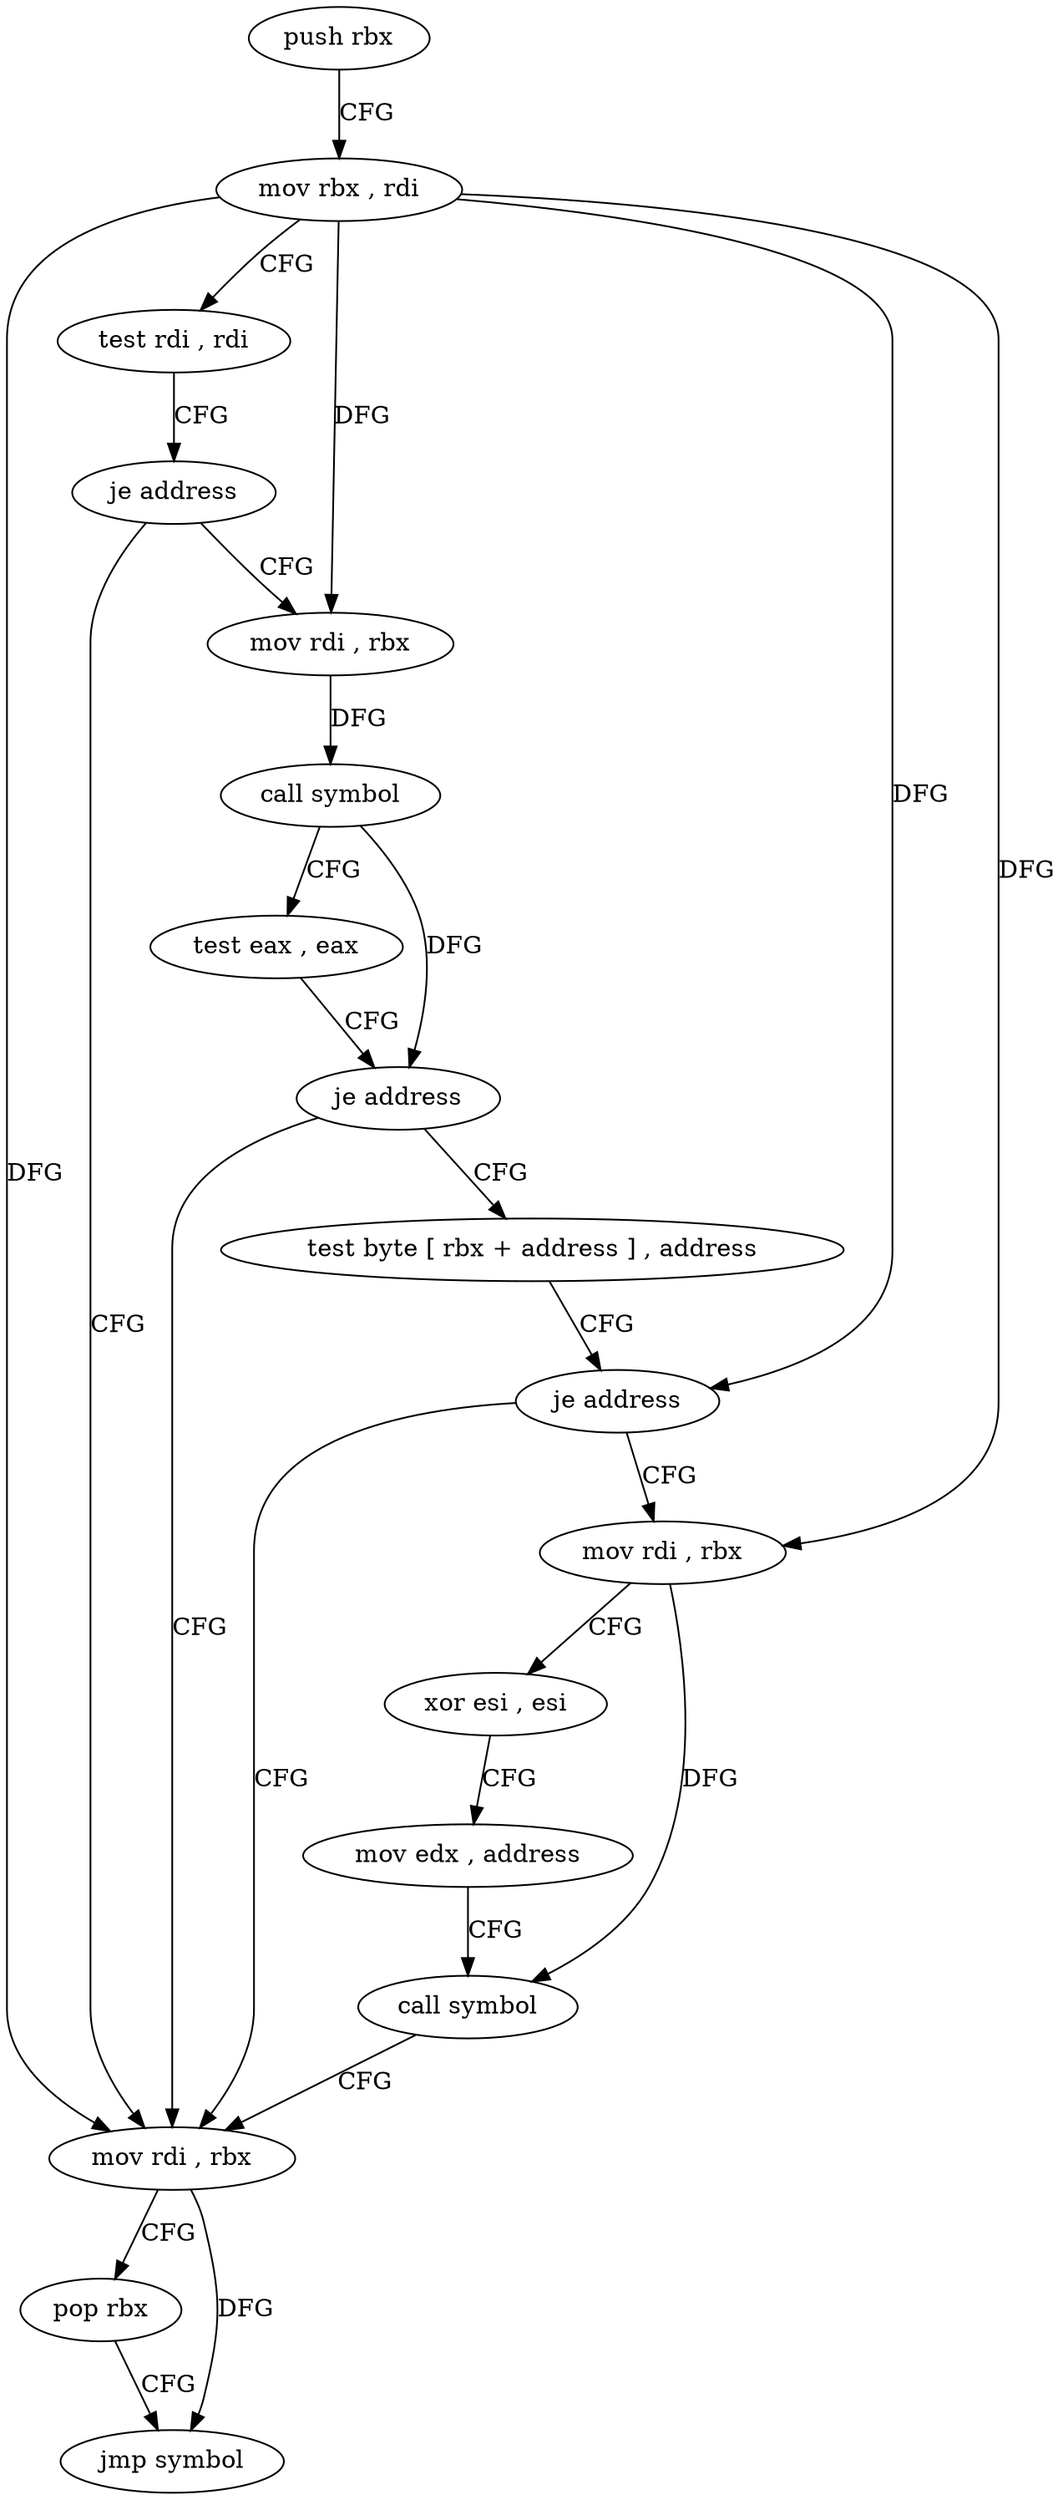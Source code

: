 digraph "func" {
"4266160" [label = "push rbx" ]
"4266161" [label = "mov rbx , rdi" ]
"4266164" [label = "test rdi , rdi" ]
"4266167" [label = "je address" ]
"4266202" [label = "mov rdi , rbx" ]
"4266169" [label = "mov rdi , rbx" ]
"4266205" [label = "pop rbx" ]
"4266206" [label = "jmp symbol" ]
"4266172" [label = "call symbol" ]
"4266177" [label = "test eax , eax" ]
"4266179" [label = "je address" ]
"4266181" [label = "test byte [ rbx + address ] , address" ]
"4266185" [label = "je address" ]
"4266187" [label = "mov rdi , rbx" ]
"4266190" [label = "xor esi , esi" ]
"4266192" [label = "mov edx , address" ]
"4266197" [label = "call symbol" ]
"4266160" -> "4266161" [ label = "CFG" ]
"4266161" -> "4266164" [ label = "CFG" ]
"4266161" -> "4266202" [ label = "DFG" ]
"4266161" -> "4266169" [ label = "DFG" ]
"4266161" -> "4266185" [ label = "DFG" ]
"4266161" -> "4266187" [ label = "DFG" ]
"4266164" -> "4266167" [ label = "CFG" ]
"4266167" -> "4266202" [ label = "CFG" ]
"4266167" -> "4266169" [ label = "CFG" ]
"4266202" -> "4266205" [ label = "CFG" ]
"4266202" -> "4266206" [ label = "DFG" ]
"4266169" -> "4266172" [ label = "DFG" ]
"4266205" -> "4266206" [ label = "CFG" ]
"4266172" -> "4266177" [ label = "CFG" ]
"4266172" -> "4266179" [ label = "DFG" ]
"4266177" -> "4266179" [ label = "CFG" ]
"4266179" -> "4266202" [ label = "CFG" ]
"4266179" -> "4266181" [ label = "CFG" ]
"4266181" -> "4266185" [ label = "CFG" ]
"4266185" -> "4266202" [ label = "CFG" ]
"4266185" -> "4266187" [ label = "CFG" ]
"4266187" -> "4266190" [ label = "CFG" ]
"4266187" -> "4266197" [ label = "DFG" ]
"4266190" -> "4266192" [ label = "CFG" ]
"4266192" -> "4266197" [ label = "CFG" ]
"4266197" -> "4266202" [ label = "CFG" ]
}
